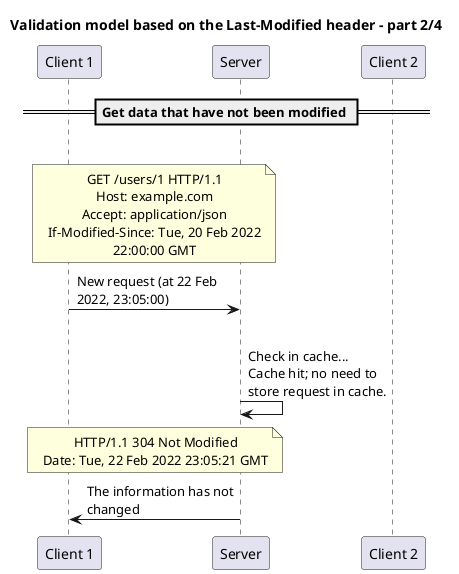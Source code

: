 @startuml validation-model-based-on-the-last-modified-header-part-2
skinparam boxPadding 100
skinparam maxMessageSize 150
skinparam noteTextAlignment center
skinparam sequenceMessageAlign direction
skinparam wrapWidth 250

title "Validation model based on the Last-Modified header - part 2/4"

participant "Client 1" as client1
participant "Server" as server
participant "Client 2" as client2

== Get data that have not been modified ==

|||

note over client1, server
GET /users/1 HTTP/1.1
Host: example.com
Accept: application/json
If-Modified-Since: Tue, 20 Feb 2022 22:00:00 GMT
end note
client1 -> server: New request (at 22 Feb 2022, 23:05:00)

|||

server -> server: Check in cache...\nCache hit; no need to store request in cache.

note over client1, server
HTTP/1.1 304 Not Modified
Date: Tue, 22 Feb 2022 23:05:21 GMT
end note
server -> client1: The information has not changed

@enduml
